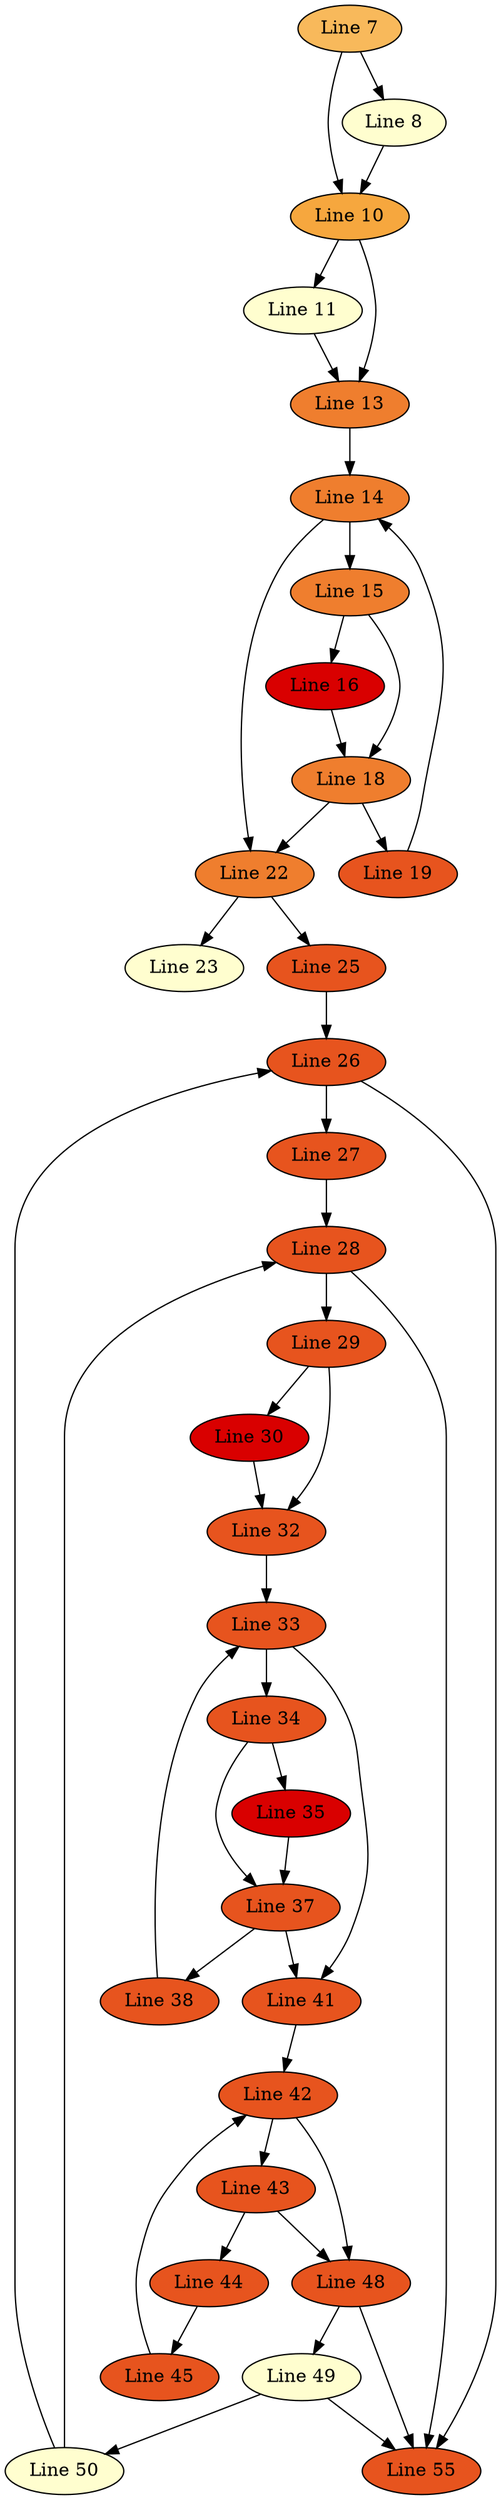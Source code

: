 strict digraph {
Line10[label="Line 10", shape=ellipse, style=filled, fillcolor="#f6a73e"];
Line11[label="Line 11", shape=ellipse, style=filled, fillcolor="#fffecf"];
Line13[label="Line 13", shape=ellipse, style=filled, fillcolor="#ef7e2e"];
Line14[label="Line 14", shape=ellipse, style=filled, fillcolor="#ef7e2e"];
Line15[label="Line 15", shape=ellipse, style=filled, fillcolor="#ef7e2e"];
Line16[label="Line 16", shape=ellipse, style=filled, fillcolor="#d90000"];
Line18[label="Line 18", shape=ellipse, style=filled, fillcolor="#ef7e2e"];
Line19[label="Line 19", shape=ellipse, style=filled, fillcolor="#e7541e"];
Line22[label="Line 22", shape=ellipse, style=filled, fillcolor="#ef7e2e"];
Line23[label="Line 23", shape=ellipse, style=filled, fillcolor="#fffecf"];
Line25[label="Line 25", shape=ellipse, style=filled, fillcolor="#e7541e"];
Line26[label="Line 26", shape=ellipse, style=filled, fillcolor="#e7541e"];
Line27[label="Line 27", shape=ellipse, style=filled, fillcolor="#e7541e"];
Line28[label="Line 28", shape=ellipse, style=filled, fillcolor="#e7541e"];
Line29[label="Line 29", shape=ellipse, style=filled, fillcolor="#e7541e"];
Line30[label="Line 30", shape=ellipse, style=filled, fillcolor="#d90000"];
Line32[label="Line 32", shape=ellipse, style=filled, fillcolor="#e7541e"];
Line33[label="Line 33", shape=ellipse, style=filled, fillcolor="#e7541e"];
Line34[label="Line 34", shape=ellipse, style=filled, fillcolor="#e7541e"];
Line35[label="Line 35", shape=ellipse, style=filled, fillcolor="#d90000"];
Line37[label="Line 37", shape=ellipse, style=filled, fillcolor="#e7541e"];
Line38[label="Line 38", shape=ellipse, style=filled, fillcolor="#e7541e"];
Line41[label="Line 41", shape=ellipse, style=filled, fillcolor="#e7541e"];
Line42[label="Line 42", shape=ellipse, style=filled, fillcolor="#e7541e"];
Line43[label="Line 43", shape=ellipse, style=filled, fillcolor="#e7541e"];
Line44[label="Line 44", shape=ellipse, style=filled, fillcolor="#e7541e"];
Line45[label="Line 45", shape=ellipse, style=filled, fillcolor="#e7541e"];
Line48[label="Line 48", shape=ellipse, style=filled, fillcolor="#e7541e"];
Line49[label="Line 49", shape=ellipse, style=filled, fillcolor="#fffecf"];
Line50[label="Line 50", shape=ellipse, style=filled, fillcolor="#fffecf"];
Line55[label="Line 55", shape=ellipse, style=filled, fillcolor="#e7541e"];
Line7[label="Line 7", shape=ellipse, style=filled, fillcolor="#f8b95b"];
Line8[label="Line 8", shape=ellipse, style=filled, fillcolor="#fffecf"];
"Line7" -> "Line8";
"Line7" -> "Line10";
"Line8" -> "Line10";
"Line10" -> "Line11";
"Line10" -> "Line13";
"Line11" -> "Line13";
"Line13" -> "Line14";
"Line14" -> "Line22";
"Line19" -> "Line14";
"Line14" -> "Line22";
"Line14" -> "Line15";
"Line15" -> "Line16";
"Line15" -> "Line18";
"Line16" -> "Line18";
"Line18" -> "Line19";
"Line18" -> "Line22";
"Line22" -> "Line23";
"Line22" -> "Line25";
"Line25" -> "Line26";
"Line26" -> "Line55";
"Line50" -> "Line26";
"Line26" -> "Line55";
"Line26" -> "Line27";
"Line27" -> "Line28";
"Line28" -> "Line55";
"Line50" -> "Line28";
"Line28" -> "Line55";
"Line28" -> "Line29";
"Line29" -> "Line30";
"Line29" -> "Line32";
"Line30" -> "Line32";
"Line32" -> "Line33";
"Line33" -> "Line41";
"Line38" -> "Line33";
"Line33" -> "Line41";
"Line33" -> "Line34";
"Line34" -> "Line35";
"Line34" -> "Line37";
"Line35" -> "Line37";
"Line37" -> "Line38";
"Line37" -> "Line41";
"Line41" -> "Line42";
"Line42" -> "Line48";
"Line45" -> "Line42";
"Line42" -> "Line48";
"Line42" -> "Line43";
"Line43" -> "Line44";
"Line43" -> "Line48";
"Line44" -> "Line45";
"Line48" -> "Line49";
"Line48" -> "Line55";
"Line48" -> "Line55";
"Line49" -> "Line50";
"Line49" -> "Line55";
}